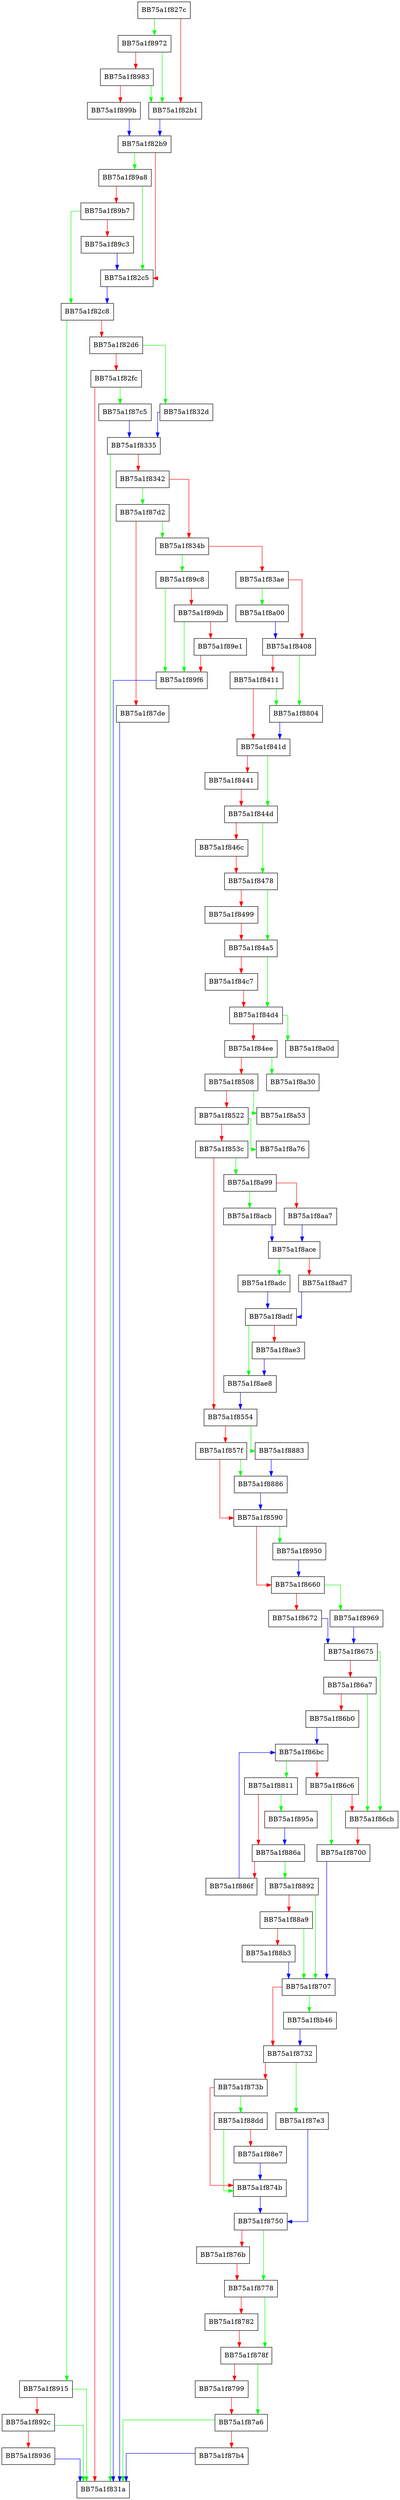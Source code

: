 digraph ValidateSignatureWithPcodeStandaloneWorker2 {
  node [shape="box"];
  graph [splines=ortho];
  BB75a1f827c -> BB75a1f8972 [color="green"];
  BB75a1f827c -> BB75a1f82b1 [color="red"];
  BB75a1f82b1 -> BB75a1f82b9 [color="blue"];
  BB75a1f82b9 -> BB75a1f89a8 [color="green"];
  BB75a1f82b9 -> BB75a1f82c5 [color="red"];
  BB75a1f82c5 -> BB75a1f82c8 [color="blue"];
  BB75a1f82c8 -> BB75a1f8915 [color="green"];
  BB75a1f82c8 -> BB75a1f82d6 [color="red"];
  BB75a1f82d6 -> BB75a1f832d [color="green"];
  BB75a1f82d6 -> BB75a1f82fc [color="red"];
  BB75a1f82fc -> BB75a1f87c5 [color="green"];
  BB75a1f82fc -> BB75a1f831a [color="red"];
  BB75a1f832d -> BB75a1f8335 [color="blue"];
  BB75a1f8335 -> BB75a1f831a [color="green"];
  BB75a1f8335 -> BB75a1f8342 [color="red"];
  BB75a1f8342 -> BB75a1f87d2 [color="green"];
  BB75a1f8342 -> BB75a1f834b [color="red"];
  BB75a1f834b -> BB75a1f89c8 [color="green"];
  BB75a1f834b -> BB75a1f83ae [color="red"];
  BB75a1f83ae -> BB75a1f8a00 [color="green"];
  BB75a1f83ae -> BB75a1f8408 [color="red"];
  BB75a1f8408 -> BB75a1f8804 [color="green"];
  BB75a1f8408 -> BB75a1f8411 [color="red"];
  BB75a1f8411 -> BB75a1f8804 [color="green"];
  BB75a1f8411 -> BB75a1f841d [color="red"];
  BB75a1f841d -> BB75a1f844d [color="green"];
  BB75a1f841d -> BB75a1f8441 [color="red"];
  BB75a1f8441 -> BB75a1f844d [color="red"];
  BB75a1f844d -> BB75a1f8478 [color="green"];
  BB75a1f844d -> BB75a1f846c [color="red"];
  BB75a1f846c -> BB75a1f8478 [color="red"];
  BB75a1f8478 -> BB75a1f84a5 [color="green"];
  BB75a1f8478 -> BB75a1f8499 [color="red"];
  BB75a1f8499 -> BB75a1f84a5 [color="red"];
  BB75a1f84a5 -> BB75a1f84d4 [color="green"];
  BB75a1f84a5 -> BB75a1f84c7 [color="red"];
  BB75a1f84c7 -> BB75a1f84d4 [color="red"];
  BB75a1f84d4 -> BB75a1f8a0d [color="green"];
  BB75a1f84d4 -> BB75a1f84ee [color="red"];
  BB75a1f84ee -> BB75a1f8a30 [color="green"];
  BB75a1f84ee -> BB75a1f8508 [color="red"];
  BB75a1f8508 -> BB75a1f8a53 [color="green"];
  BB75a1f8508 -> BB75a1f8522 [color="red"];
  BB75a1f8522 -> BB75a1f8a76 [color="green"];
  BB75a1f8522 -> BB75a1f853c [color="red"];
  BB75a1f853c -> BB75a1f8a99 [color="green"];
  BB75a1f853c -> BB75a1f8554 [color="red"];
  BB75a1f8554 -> BB75a1f8883 [color="green"];
  BB75a1f8554 -> BB75a1f857f [color="red"];
  BB75a1f857f -> BB75a1f8886 [color="green"];
  BB75a1f857f -> BB75a1f8590 [color="red"];
  BB75a1f8590 -> BB75a1f8950 [color="green"];
  BB75a1f8590 -> BB75a1f8660 [color="red"];
  BB75a1f8660 -> BB75a1f8969 [color="green"];
  BB75a1f8660 -> BB75a1f8672 [color="red"];
  BB75a1f8672 -> BB75a1f8675 [color="blue"];
  BB75a1f8675 -> BB75a1f86cb [color="green"];
  BB75a1f8675 -> BB75a1f86a7 [color="red"];
  BB75a1f86a7 -> BB75a1f86cb [color="green"];
  BB75a1f86a7 -> BB75a1f86b0 [color="red"];
  BB75a1f86b0 -> BB75a1f86bc [color="blue"];
  BB75a1f86bc -> BB75a1f8811 [color="green"];
  BB75a1f86bc -> BB75a1f86c6 [color="red"];
  BB75a1f86c6 -> BB75a1f8700 [color="green"];
  BB75a1f86c6 -> BB75a1f86cb [color="red"];
  BB75a1f86cb -> BB75a1f8700 [color="red"];
  BB75a1f8700 -> BB75a1f8707 [color="blue"];
  BB75a1f8707 -> BB75a1f8b46 [color="green"];
  BB75a1f8707 -> BB75a1f8732 [color="red"];
  BB75a1f8732 -> BB75a1f87e3 [color="green"];
  BB75a1f8732 -> BB75a1f873b [color="red"];
  BB75a1f873b -> BB75a1f88dd [color="green"];
  BB75a1f873b -> BB75a1f874b [color="red"];
  BB75a1f874b -> BB75a1f8750 [color="blue"];
  BB75a1f8750 -> BB75a1f8778 [color="green"];
  BB75a1f8750 -> BB75a1f876b [color="red"];
  BB75a1f876b -> BB75a1f8778 [color="red"];
  BB75a1f8778 -> BB75a1f878f [color="green"];
  BB75a1f8778 -> BB75a1f8782 [color="red"];
  BB75a1f8782 -> BB75a1f878f [color="red"];
  BB75a1f878f -> BB75a1f87a6 [color="green"];
  BB75a1f878f -> BB75a1f8799 [color="red"];
  BB75a1f8799 -> BB75a1f87a6 [color="red"];
  BB75a1f87a6 -> BB75a1f831a [color="green"];
  BB75a1f87a6 -> BB75a1f87b4 [color="red"];
  BB75a1f87b4 -> BB75a1f831a [color="blue"];
  BB75a1f87c5 -> BB75a1f8335 [color="blue"];
  BB75a1f87d2 -> BB75a1f834b [color="green"];
  BB75a1f87d2 -> BB75a1f87de [color="red"];
  BB75a1f87de -> BB75a1f831a [color="blue"];
  BB75a1f87e3 -> BB75a1f8750 [color="blue"];
  BB75a1f8804 -> BB75a1f841d [color="blue"];
  BB75a1f8811 -> BB75a1f895a [color="green"];
  BB75a1f8811 -> BB75a1f886a [color="red"];
  BB75a1f886a -> BB75a1f8892 [color="green"];
  BB75a1f886a -> BB75a1f886f [color="red"];
  BB75a1f886f -> BB75a1f86bc [color="blue"];
  BB75a1f8883 -> BB75a1f8886 [color="blue"];
  BB75a1f8886 -> BB75a1f8590 [color="blue"];
  BB75a1f8892 -> BB75a1f8707 [color="green"];
  BB75a1f8892 -> BB75a1f88a9 [color="red"];
  BB75a1f88a9 -> BB75a1f8707 [color="green"];
  BB75a1f88a9 -> BB75a1f88b3 [color="red"];
  BB75a1f88b3 -> BB75a1f8707 [color="blue"];
  BB75a1f88dd -> BB75a1f874b [color="green"];
  BB75a1f88dd -> BB75a1f88e7 [color="red"];
  BB75a1f88e7 -> BB75a1f874b [color="blue"];
  BB75a1f8915 -> BB75a1f831a [color="green"];
  BB75a1f8915 -> BB75a1f892c [color="red"];
  BB75a1f892c -> BB75a1f831a [color="green"];
  BB75a1f892c -> BB75a1f8936 [color="red"];
  BB75a1f8936 -> BB75a1f831a [color="blue"];
  BB75a1f8950 -> BB75a1f8660 [color="blue"];
  BB75a1f895a -> BB75a1f886a [color="blue"];
  BB75a1f8969 -> BB75a1f8675 [color="blue"];
  BB75a1f8972 -> BB75a1f82b1 [color="green"];
  BB75a1f8972 -> BB75a1f8983 [color="red"];
  BB75a1f8983 -> BB75a1f82b1 [color="green"];
  BB75a1f8983 -> BB75a1f899b [color="red"];
  BB75a1f899b -> BB75a1f82b9 [color="blue"];
  BB75a1f89a8 -> BB75a1f82c5 [color="green"];
  BB75a1f89a8 -> BB75a1f89b7 [color="red"];
  BB75a1f89b7 -> BB75a1f82c8 [color="green"];
  BB75a1f89b7 -> BB75a1f89c3 [color="red"];
  BB75a1f89c3 -> BB75a1f82c5 [color="blue"];
  BB75a1f89c8 -> BB75a1f89f6 [color="green"];
  BB75a1f89c8 -> BB75a1f89db [color="red"];
  BB75a1f89db -> BB75a1f89f6 [color="green"];
  BB75a1f89db -> BB75a1f89e1 [color="red"];
  BB75a1f89e1 -> BB75a1f89f6 [color="red"];
  BB75a1f89f6 -> BB75a1f831a [color="blue"];
  BB75a1f8a00 -> BB75a1f8408 [color="blue"];
  BB75a1f8a99 -> BB75a1f8acb [color="green"];
  BB75a1f8a99 -> BB75a1f8aa7 [color="red"];
  BB75a1f8aa7 -> BB75a1f8ace [color="blue"];
  BB75a1f8acb -> BB75a1f8ace [color="blue"];
  BB75a1f8ace -> BB75a1f8adc [color="green"];
  BB75a1f8ace -> BB75a1f8ad7 [color="red"];
  BB75a1f8ad7 -> BB75a1f8adf [color="blue"];
  BB75a1f8adc -> BB75a1f8adf [color="blue"];
  BB75a1f8adf -> BB75a1f8ae8 [color="green"];
  BB75a1f8adf -> BB75a1f8ae3 [color="red"];
  BB75a1f8ae3 -> BB75a1f8ae8 [color="blue"];
  BB75a1f8ae8 -> BB75a1f8554 [color="blue"];
  BB75a1f8b46 -> BB75a1f8732 [color="blue"];
}
